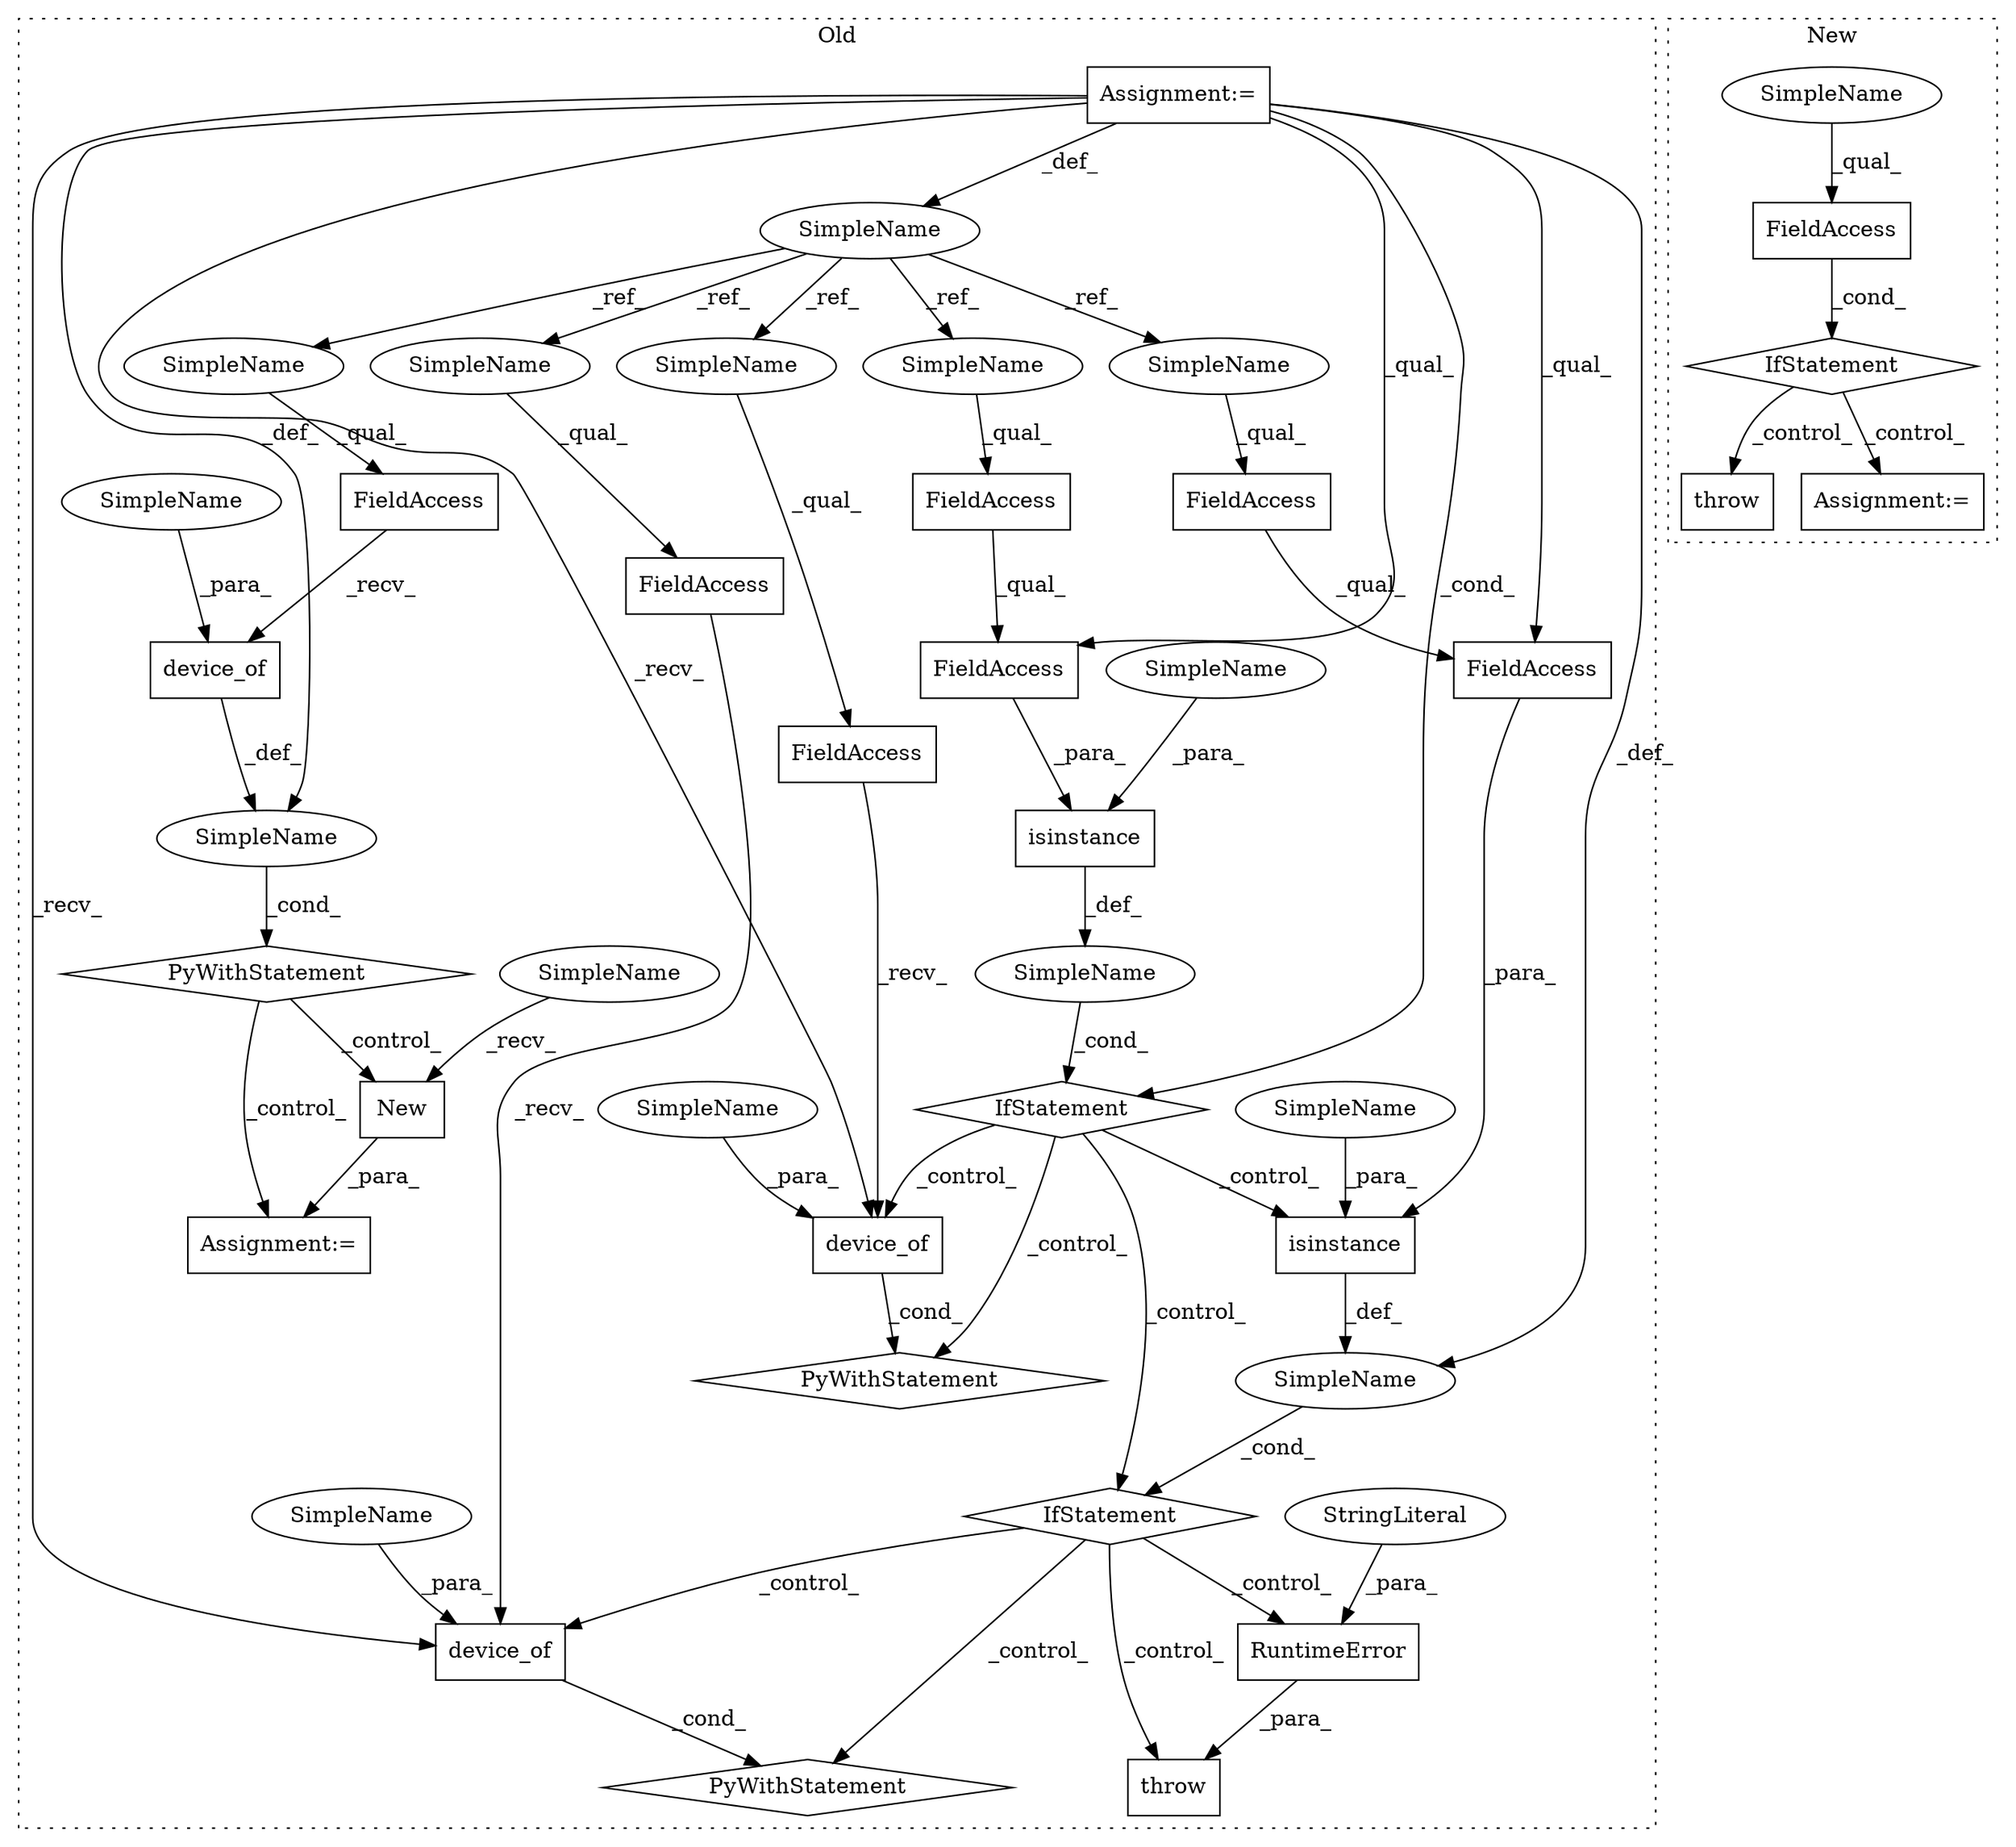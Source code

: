 digraph G {
subgraph cluster0 {
1 [label="device_of" a="32" s="2634,2645" l="10,1" shape="box"];
3 [label="New" a="32" s="2661,2670" l="4,1" shape="box"];
4 [label="SimpleName" a="42" s="" l="" shape="ellipse"];
5 [label="PyWithStatement" a="104" s="2613,2646" l="10,2" shape="diamond"];
7 [label="FieldAccess" a="22" s="2623" l="10" shape="box"];
8 [label="SimpleName" a="42" s="2502" l="5" shape="ellipse"];
9 [label="FieldAccess" a="22" s="2875" l="10" shape="box"];
10 [label="FieldAccess" a="22" s="2875" l="23" shape="box"];
11 [label="isinstance" a="32" s="2862,2898" l="11,1" shape="box"];
12 [label="SimpleName" a="42" s="" l="" shape="ellipse"];
13 [label="PyWithStatement" a="104" s="2909,2942" l="10,2" shape="diamond"];
14 [label="RuntimeError" a="32" s="3045,3084" l="13,1" shape="box"];
15 [label="isinstance" a="32" s="2687,2722" l="11,1" shape="box"];
16 [label="FieldAccess" a="22" s="2700" l="10" shape="box"];
17 [label="FieldAccess" a="22" s="2700" l="22" shape="box"];
18 [label="FieldAccess" a="22" s="2743" l="10" shape="box"];
19 [label="FieldAccess" a="22" s="2919" l="10" shape="box"];
20 [label="IfStatement" a="25" s="2683,2723" l="4,2" shape="diamond"];
21 [label="device_of" a="32" s="2930,2941" l="10,1" shape="box"];
22 [label="IfStatement" a="25" s="2858,2899" l="4,2" shape="diamond"];
23 [label="device_of" a="32" s="2754,2765" l="10,1" shape="box"];
24 [label="PyWithStatement" a="104" s="2733,2766" l="10,2" shape="diamond"];
25 [label="SimpleName" a="42" s="" l="" shape="ellipse"];
26 [label="StringLiteral" a="45" s="3058" l="26" shape="ellipse"];
27 [label="throw" a="53" s="3039" l="6" shape="box"];
30 [label="Assignment:=" a="7" s="2502" l="5" shape="box"];
31 [label="Assignment:=" a="7" s="2658" l="1" shape="box"];
32 [label="SimpleName" a="42" s="2873" l="1" shape="ellipse"];
33 [label="SimpleName" a="42" s="2940" l="1" shape="ellipse"];
34 [label="SimpleName" a="42" s="2764" l="1" shape="ellipse"];
35 [label="SimpleName" a="42" s="2698" l="1" shape="ellipse"];
36 [label="SimpleName" a="42" s="2659" l="1" shape="ellipse"];
37 [label="SimpleName" a="42" s="2644" l="1" shape="ellipse"];
39 [label="SimpleName" a="42" s="2700" l="5" shape="ellipse"];
40 [label="SimpleName" a="42" s="2623" l="5" shape="ellipse"];
41 [label="SimpleName" a="42" s="2743" l="5" shape="ellipse"];
42 [label="SimpleName" a="42" s="2875" l="5" shape="ellipse"];
43 [label="SimpleName" a="42" s="2919" l="5" shape="ellipse"];
label = "Old";
style="dotted";
}
subgraph cluster1 {
2 [label="IfStatement" a="25" s="1229,1242" l="4,2" shape="diamond"];
6 [label="FieldAccess" a="22" s="1233" l="9" shape="box"];
28 [label="throw" a="53" s="1309" l="6" shape="box"];
29 [label="Assignment:=" a="7" s="1254" l="1" shape="box"];
38 [label="SimpleName" a="42" s="1233" l="1" shape="ellipse"];
label = "New";
style="dotted";
}
1 -> 4 [label="_def_"];
2 -> 28 [label="_control_"];
2 -> 29 [label="_control_"];
3 -> 31 [label="_para_"];
4 -> 5 [label="_cond_"];
5 -> 3 [label="_control_"];
5 -> 31 [label="_control_"];
6 -> 2 [label="_cond_"];
7 -> 1 [label="_recv_"];
8 -> 40 [label="_ref_"];
8 -> 42 [label="_ref_"];
8 -> 39 [label="_ref_"];
8 -> 41 [label="_ref_"];
8 -> 43 [label="_ref_"];
9 -> 10 [label="_qual_"];
10 -> 11 [label="_para_"];
11 -> 25 [label="_def_"];
12 -> 20 [label="_cond_"];
14 -> 27 [label="_para_"];
15 -> 12 [label="_def_"];
16 -> 17 [label="_qual_"];
17 -> 15 [label="_para_"];
18 -> 23 [label="_recv_"];
19 -> 21 [label="_recv_"];
20 -> 23 [label="_control_"];
20 -> 24 [label="_control_"];
20 -> 11 [label="_control_"];
20 -> 22 [label="_control_"];
21 -> 13 [label="_cond_"];
22 -> 21 [label="_control_"];
22 -> 27 [label="_control_"];
22 -> 13 [label="_control_"];
22 -> 14 [label="_control_"];
23 -> 24 [label="_cond_"];
25 -> 22 [label="_cond_"];
26 -> 14 [label="_para_"];
30 -> 21 [label="_recv_"];
30 -> 10 [label="_qual_"];
30 -> 4 [label="_def_"];
30 -> 25 [label="_def_"];
30 -> 23 [label="_recv_"];
30 -> 20 [label="_cond_"];
30 -> 17 [label="_qual_"];
30 -> 8 [label="_def_"];
32 -> 11 [label="_para_"];
33 -> 21 [label="_para_"];
34 -> 23 [label="_para_"];
35 -> 15 [label="_para_"];
36 -> 3 [label="_recv_"];
37 -> 1 [label="_para_"];
38 -> 6 [label="_qual_"];
39 -> 16 [label="_qual_"];
40 -> 7 [label="_qual_"];
41 -> 18 [label="_qual_"];
42 -> 9 [label="_qual_"];
43 -> 19 [label="_qual_"];
}